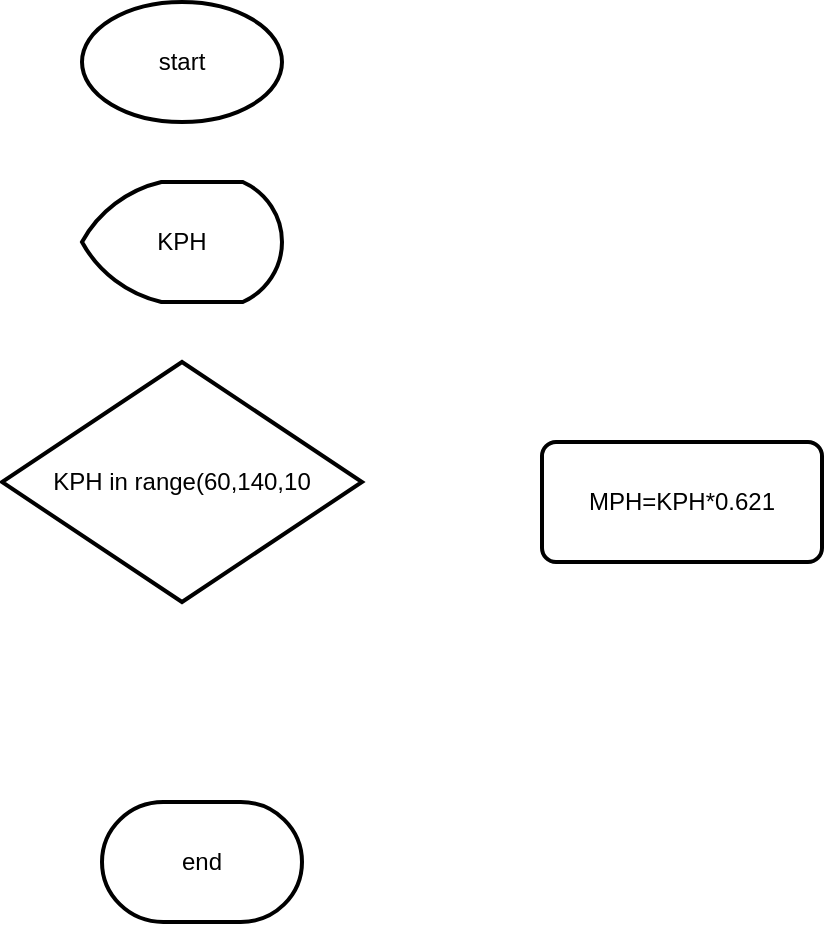 <mxfile>
    <diagram id="67AcSCcNpqhjBwcSV7dK" name="Page-1">
        <mxGraphModel dx="624" dy="790" grid="1" gridSize="10" guides="1" tooltips="1" connect="1" arrows="1" fold="1" page="1" pageScale="1" pageWidth="850" pageHeight="1100" math="0" shadow="0">
            <root>
                <mxCell id="0"/>
                <mxCell id="1" parent="0"/>
                <mxCell id="2" value="start" style="strokeWidth=2;html=1;shape=mxgraph.flowchart.start_1;whiteSpace=wrap;" vertex="1" parent="1">
                    <mxGeometry x="170" y="80" width="100" height="60" as="geometry"/>
                </mxCell>
                <mxCell id="3" value="end" style="strokeWidth=2;html=1;shape=mxgraph.flowchart.terminator;whiteSpace=wrap;" vertex="1" parent="1">
                    <mxGeometry x="180" y="480" width="100" height="60" as="geometry"/>
                </mxCell>
                <mxCell id="4" value="KPH" style="strokeWidth=2;html=1;shape=mxgraph.flowchart.display;whiteSpace=wrap;" vertex="1" parent="1">
                    <mxGeometry x="170" y="170" width="100" height="60" as="geometry"/>
                </mxCell>
                <mxCell id="5" value="KPH in range(60,140,10" style="strokeWidth=2;html=1;shape=mxgraph.flowchart.decision;whiteSpace=wrap;" vertex="1" parent="1">
                    <mxGeometry x="130" y="260" width="180" height="120" as="geometry"/>
                </mxCell>
                <mxCell id="6" value="MPH=KPH*0.621" style="rounded=1;whiteSpace=wrap;html=1;absoluteArcSize=1;arcSize=14;strokeWidth=2;" vertex="1" parent="1">
                    <mxGeometry x="400" y="300" width="140" height="60" as="geometry"/>
                </mxCell>
            </root>
        </mxGraphModel>
    </diagram>
</mxfile>